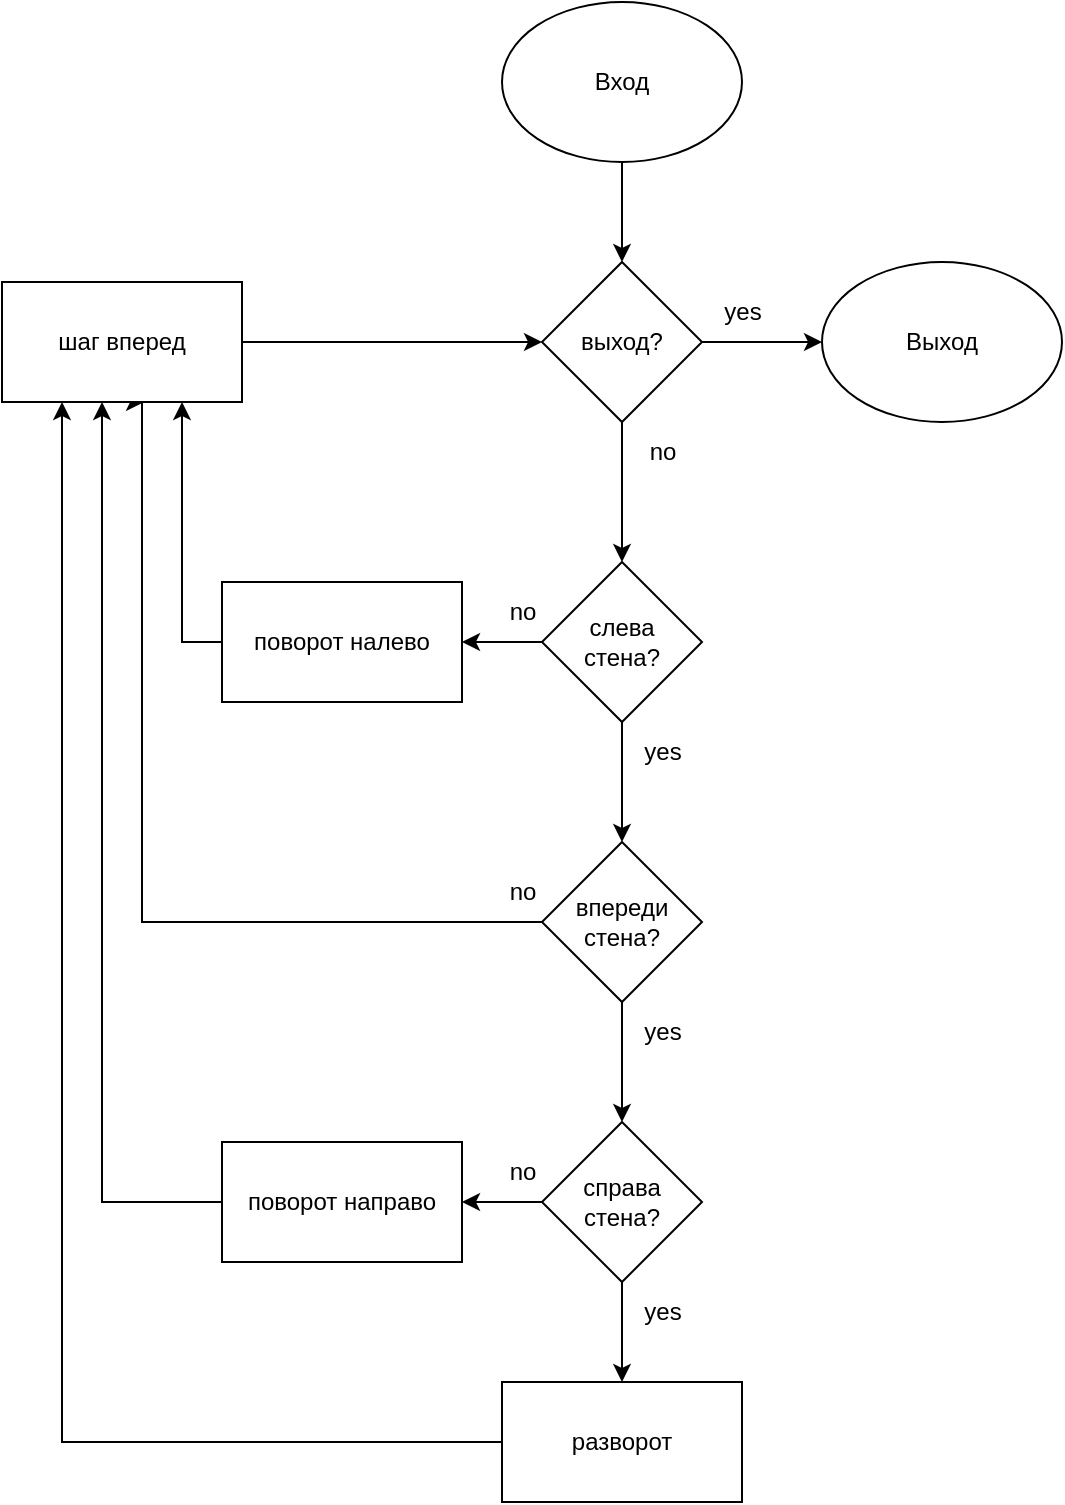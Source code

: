 <mxfile version="20.8.16" type="device"><diagram name="Страница 1" id="HWfk_wA6TcRYzFpChq3P"><mxGraphModel dx="691" dy="820" grid="1" gridSize="10" guides="1" tooltips="1" connect="1" arrows="1" fold="1" page="1" pageScale="1" pageWidth="827" pageHeight="1169" math="0" shadow="0"><root><mxCell id="0"/><mxCell id="1" parent="0"/><mxCell id="W3XPSSgphCdyR0t1MT-j-4" value="" style="edgeStyle=orthogonalEdgeStyle;rounded=0;orthogonalLoop=1;jettySize=auto;html=1;" edge="1" parent="1" source="W3XPSSgphCdyR0t1MT-j-1" target="W3XPSSgphCdyR0t1MT-j-2"><mxGeometry relative="1" as="geometry"/></mxCell><mxCell id="W3XPSSgphCdyR0t1MT-j-1" value="Вход" style="ellipse;whiteSpace=wrap;html=1;" vertex="1" parent="1"><mxGeometry x="280" y="30" width="120" height="80" as="geometry"/></mxCell><mxCell id="W3XPSSgphCdyR0t1MT-j-5" value="" style="edgeStyle=orthogonalEdgeStyle;rounded=0;orthogonalLoop=1;jettySize=auto;html=1;" edge="1" parent="1" source="W3XPSSgphCdyR0t1MT-j-2" target="W3XPSSgphCdyR0t1MT-j-3"><mxGeometry relative="1" as="geometry"/></mxCell><mxCell id="W3XPSSgphCdyR0t1MT-j-8" style="edgeStyle=orthogonalEdgeStyle;rounded=0;orthogonalLoop=1;jettySize=auto;html=1;entryX=0.5;entryY=0;entryDx=0;entryDy=0;" edge="1" parent="1" source="W3XPSSgphCdyR0t1MT-j-2" target="W3XPSSgphCdyR0t1MT-j-6"><mxGeometry relative="1" as="geometry"/></mxCell><mxCell id="W3XPSSgphCdyR0t1MT-j-2" value="выход?" style="rhombus;whiteSpace=wrap;html=1;" vertex="1" parent="1"><mxGeometry x="300" y="160" width="80" height="80" as="geometry"/></mxCell><mxCell id="W3XPSSgphCdyR0t1MT-j-3" value="Выход" style="ellipse;whiteSpace=wrap;html=1;" vertex="1" parent="1"><mxGeometry x="440" y="160" width="120" height="80" as="geometry"/></mxCell><mxCell id="W3XPSSgphCdyR0t1MT-j-12" value="" style="edgeStyle=orthogonalEdgeStyle;rounded=0;orthogonalLoop=1;jettySize=auto;html=1;" edge="1" parent="1" source="W3XPSSgphCdyR0t1MT-j-6" target="W3XPSSgphCdyR0t1MT-j-7"><mxGeometry relative="1" as="geometry"/></mxCell><mxCell id="W3XPSSgphCdyR0t1MT-j-23" value="" style="edgeStyle=orthogonalEdgeStyle;rounded=0;orthogonalLoop=1;jettySize=auto;html=1;" edge="1" parent="1" source="W3XPSSgphCdyR0t1MT-j-6" target="W3XPSSgphCdyR0t1MT-j-22"><mxGeometry relative="1" as="geometry"/></mxCell><mxCell id="W3XPSSgphCdyR0t1MT-j-6" value="слева&lt;br&gt;стена?" style="rhombus;whiteSpace=wrap;html=1;" vertex="1" parent="1"><mxGeometry x="300" y="310" width="80" height="80" as="geometry"/></mxCell><mxCell id="W3XPSSgphCdyR0t1MT-j-15" value="" style="edgeStyle=orthogonalEdgeStyle;rounded=0;orthogonalLoop=1;jettySize=auto;html=1;" edge="1" parent="1" source="W3XPSSgphCdyR0t1MT-j-7" target="W3XPSSgphCdyR0t1MT-j-14"><mxGeometry relative="1" as="geometry"/></mxCell><mxCell id="W3XPSSgphCdyR0t1MT-j-25" style="edgeStyle=orthogonalEdgeStyle;rounded=0;orthogonalLoop=1;jettySize=auto;html=1;entryX=0.592;entryY=1;entryDx=0;entryDy=0;entryPerimeter=0;" edge="1" parent="1" source="W3XPSSgphCdyR0t1MT-j-7" target="W3XPSSgphCdyR0t1MT-j-19"><mxGeometry relative="1" as="geometry"><mxPoint x="100" y="220" as="targetPoint"/><Array as="points"><mxPoint x="100" y="490"/></Array></mxGeometry></mxCell><mxCell id="W3XPSSgphCdyR0t1MT-j-7" value="впереди стена?" style="rhombus;whiteSpace=wrap;html=1;" vertex="1" parent="1"><mxGeometry x="300" y="450" width="80" height="80" as="geometry"/></mxCell><mxCell id="W3XPSSgphCdyR0t1MT-j-9" value="yes" style="text;html=1;align=center;verticalAlign=middle;resizable=0;points=[];autosize=1;strokeColor=none;fillColor=none;" vertex="1" parent="1"><mxGeometry x="380" y="170" width="40" height="30" as="geometry"/></mxCell><mxCell id="W3XPSSgphCdyR0t1MT-j-10" value="no" style="text;html=1;align=center;verticalAlign=middle;resizable=0;points=[];autosize=1;strokeColor=none;fillColor=none;" vertex="1" parent="1"><mxGeometry x="340" y="240" width="40" height="30" as="geometry"/></mxCell><mxCell id="W3XPSSgphCdyR0t1MT-j-11" value="yes" style="text;html=1;align=center;verticalAlign=middle;resizable=0;points=[];autosize=1;strokeColor=none;fillColor=none;" vertex="1" parent="1"><mxGeometry x="340" y="390" width="40" height="30" as="geometry"/></mxCell><mxCell id="W3XPSSgphCdyR0t1MT-j-21" style="edgeStyle=orthogonalEdgeStyle;rounded=0;orthogonalLoop=1;jettySize=auto;html=1;" edge="1" parent="1" source="W3XPSSgphCdyR0t1MT-j-13" target="W3XPSSgphCdyR0t1MT-j-19"><mxGeometry relative="1" as="geometry"><mxPoint x="60" y="260" as="targetPoint"/><Array as="points"><mxPoint x="60" y="750"/></Array></mxGeometry></mxCell><mxCell id="W3XPSSgphCdyR0t1MT-j-13" value="разворот" style="rounded=0;whiteSpace=wrap;html=1;" vertex="1" parent="1"><mxGeometry x="280" y="720" width="120" height="60" as="geometry"/></mxCell><mxCell id="W3XPSSgphCdyR0t1MT-j-16" value="" style="edgeStyle=orthogonalEdgeStyle;rounded=0;orthogonalLoop=1;jettySize=auto;html=1;" edge="1" parent="1" source="W3XPSSgphCdyR0t1MT-j-14" target="W3XPSSgphCdyR0t1MT-j-13"><mxGeometry relative="1" as="geometry"/></mxCell><mxCell id="W3XPSSgphCdyR0t1MT-j-27" style="edgeStyle=orthogonalEdgeStyle;rounded=0;orthogonalLoop=1;jettySize=auto;html=1;entryX=1;entryY=0.5;entryDx=0;entryDy=0;" edge="1" parent="1" source="W3XPSSgphCdyR0t1MT-j-14" target="W3XPSSgphCdyR0t1MT-j-26"><mxGeometry relative="1" as="geometry"/></mxCell><mxCell id="W3XPSSgphCdyR0t1MT-j-14" value="справа&lt;br&gt;стена?" style="rhombus;whiteSpace=wrap;html=1;" vertex="1" parent="1"><mxGeometry x="300" y="590" width="80" height="80" as="geometry"/></mxCell><mxCell id="W3XPSSgphCdyR0t1MT-j-17" value="yes" style="text;html=1;align=center;verticalAlign=middle;resizable=0;points=[];autosize=1;strokeColor=none;fillColor=none;" vertex="1" parent="1"><mxGeometry x="340" y="530" width="40" height="30" as="geometry"/></mxCell><mxCell id="W3XPSSgphCdyR0t1MT-j-18" value="yes" style="text;html=1;align=center;verticalAlign=middle;resizable=0;points=[];autosize=1;strokeColor=none;fillColor=none;" vertex="1" parent="1"><mxGeometry x="340" y="670" width="40" height="30" as="geometry"/></mxCell><mxCell id="W3XPSSgphCdyR0t1MT-j-20" style="edgeStyle=orthogonalEdgeStyle;rounded=0;orthogonalLoop=1;jettySize=auto;html=1;entryX=0;entryY=0.5;entryDx=0;entryDy=0;" edge="1" parent="1" source="W3XPSSgphCdyR0t1MT-j-19" target="W3XPSSgphCdyR0t1MT-j-2"><mxGeometry relative="1" as="geometry"/></mxCell><mxCell id="W3XPSSgphCdyR0t1MT-j-19" value="шаг вперед" style="rounded=0;whiteSpace=wrap;html=1;" vertex="1" parent="1"><mxGeometry x="30" y="170" width="120" height="60" as="geometry"/></mxCell><mxCell id="W3XPSSgphCdyR0t1MT-j-24" style="edgeStyle=orthogonalEdgeStyle;rounded=0;orthogonalLoop=1;jettySize=auto;html=1;entryX=0.75;entryY=1;entryDx=0;entryDy=0;" edge="1" parent="1" source="W3XPSSgphCdyR0t1MT-j-22" target="W3XPSSgphCdyR0t1MT-j-19"><mxGeometry relative="1" as="geometry"><mxPoint x="160" y="260" as="targetPoint"/><Array as="points"><mxPoint x="120" y="350"/></Array></mxGeometry></mxCell><mxCell id="W3XPSSgphCdyR0t1MT-j-22" value="поворот налево" style="rounded=0;whiteSpace=wrap;html=1;" vertex="1" parent="1"><mxGeometry x="140" y="320" width="120" height="60" as="geometry"/></mxCell><mxCell id="W3XPSSgphCdyR0t1MT-j-28" style="edgeStyle=orthogonalEdgeStyle;rounded=0;orthogonalLoop=1;jettySize=auto;html=1;" edge="1" parent="1" source="W3XPSSgphCdyR0t1MT-j-26"><mxGeometry relative="1" as="geometry"><mxPoint x="80" y="230" as="targetPoint"/><Array as="points"><mxPoint x="80" y="630"/></Array></mxGeometry></mxCell><mxCell id="W3XPSSgphCdyR0t1MT-j-26" value="поворот направо" style="rounded=0;whiteSpace=wrap;html=1;" vertex="1" parent="1"><mxGeometry x="140" y="600" width="120" height="60" as="geometry"/></mxCell><mxCell id="W3XPSSgphCdyR0t1MT-j-29" value="no" style="text;html=1;align=center;verticalAlign=middle;resizable=0;points=[];autosize=1;strokeColor=none;fillColor=none;" vertex="1" parent="1"><mxGeometry x="270" y="320" width="40" height="30" as="geometry"/></mxCell><mxCell id="W3XPSSgphCdyR0t1MT-j-30" value="no" style="text;html=1;align=center;verticalAlign=middle;resizable=0;points=[];autosize=1;strokeColor=none;fillColor=none;" vertex="1" parent="1"><mxGeometry x="270" y="460" width="40" height="30" as="geometry"/></mxCell><mxCell id="W3XPSSgphCdyR0t1MT-j-31" value="no" style="text;html=1;align=center;verticalAlign=middle;resizable=0;points=[];autosize=1;strokeColor=none;fillColor=none;" vertex="1" parent="1"><mxGeometry x="270" y="600" width="40" height="30" as="geometry"/></mxCell></root></mxGraphModel></diagram></mxfile>